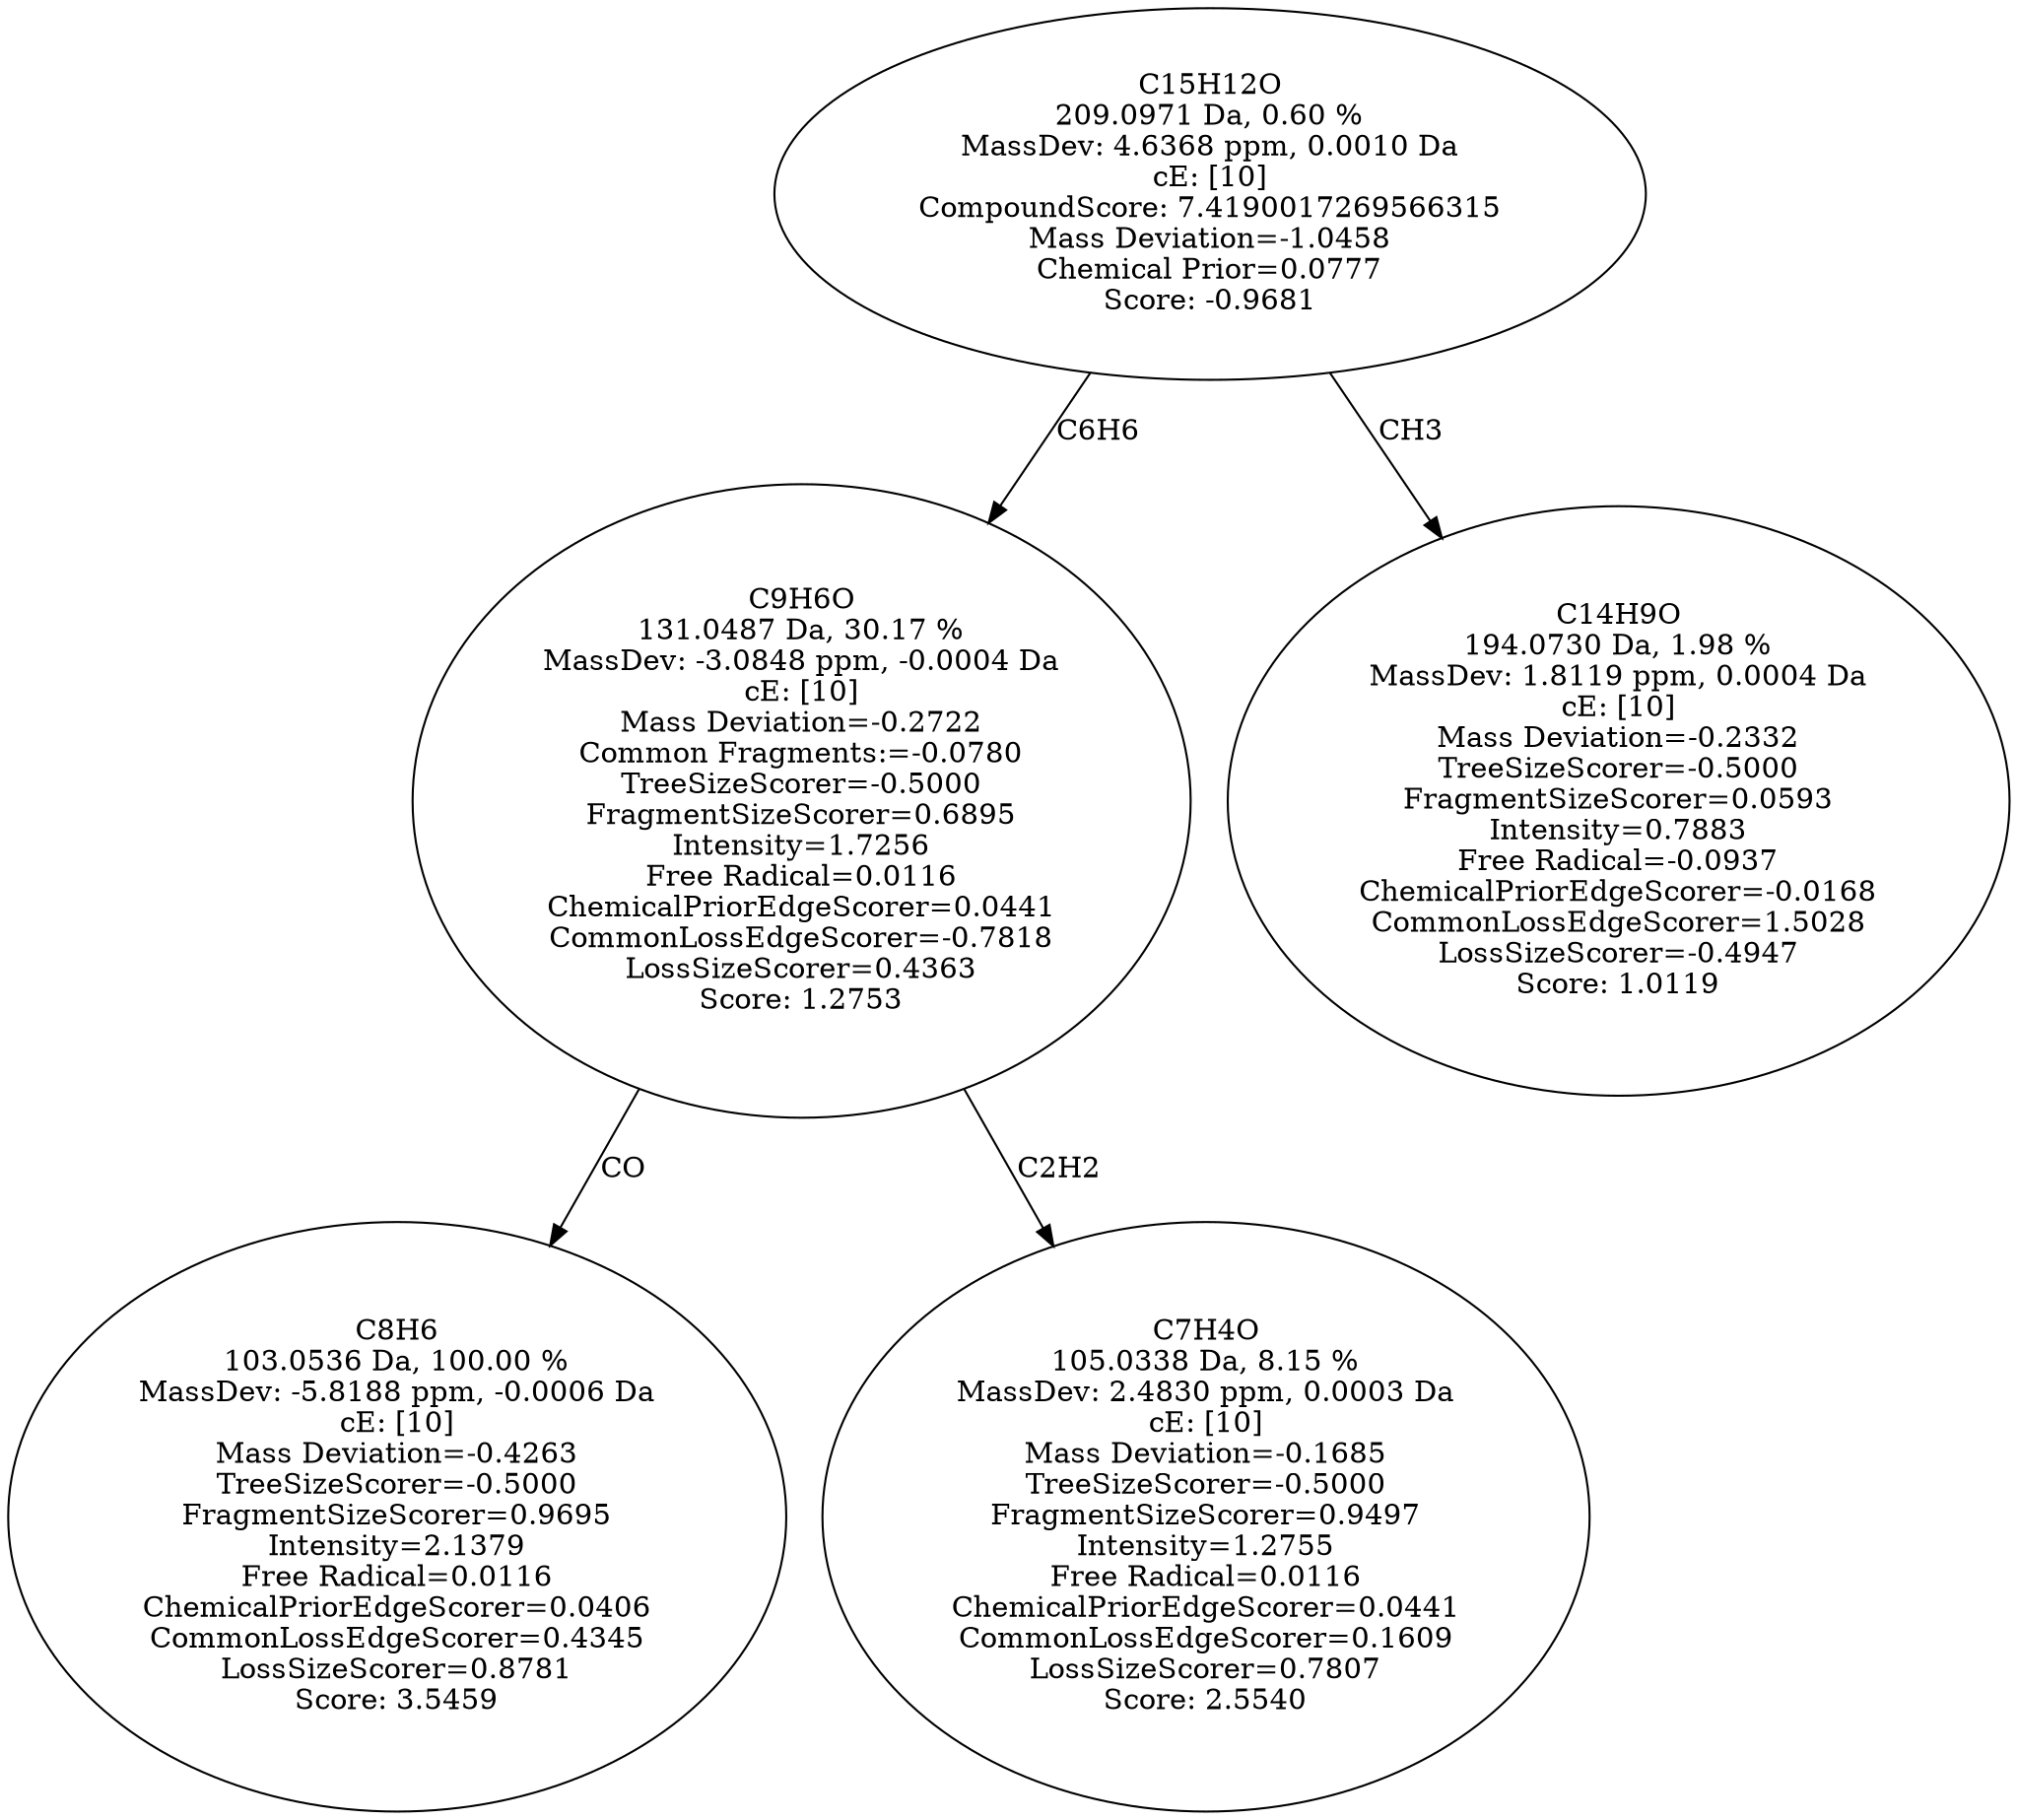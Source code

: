 strict digraph {
v1 [label="C8H6\n103.0536 Da, 100.00 %\nMassDev: -5.8188 ppm, -0.0006 Da\ncE: [10]\nMass Deviation=-0.4263\nTreeSizeScorer=-0.5000\nFragmentSizeScorer=0.9695\nIntensity=2.1379\nFree Radical=0.0116\nChemicalPriorEdgeScorer=0.0406\nCommonLossEdgeScorer=0.4345\nLossSizeScorer=0.8781\nScore: 3.5459"];
v2 [label="C7H4O\n105.0338 Da, 8.15 %\nMassDev: 2.4830 ppm, 0.0003 Da\ncE: [10]\nMass Deviation=-0.1685\nTreeSizeScorer=-0.5000\nFragmentSizeScorer=0.9497\nIntensity=1.2755\nFree Radical=0.0116\nChemicalPriorEdgeScorer=0.0441\nCommonLossEdgeScorer=0.1609\nLossSizeScorer=0.7807\nScore: 2.5540"];
v3 [label="C9H6O\n131.0487 Da, 30.17 %\nMassDev: -3.0848 ppm, -0.0004 Da\ncE: [10]\nMass Deviation=-0.2722\nCommon Fragments:=-0.0780\nTreeSizeScorer=-0.5000\nFragmentSizeScorer=0.6895\nIntensity=1.7256\nFree Radical=0.0116\nChemicalPriorEdgeScorer=0.0441\nCommonLossEdgeScorer=-0.7818\nLossSizeScorer=0.4363\nScore: 1.2753"];
v4 [label="C14H9O\n194.0730 Da, 1.98 %\nMassDev: 1.8119 ppm, 0.0004 Da\ncE: [10]\nMass Deviation=-0.2332\nTreeSizeScorer=-0.5000\nFragmentSizeScorer=0.0593\nIntensity=0.7883\nFree Radical=-0.0937\nChemicalPriorEdgeScorer=-0.0168\nCommonLossEdgeScorer=1.5028\nLossSizeScorer=-0.4947\nScore: 1.0119"];
v5 [label="C15H12O\n209.0971 Da, 0.60 %\nMassDev: 4.6368 ppm, 0.0010 Da\ncE: [10]\nCompoundScore: 7.4190017269566315\nMass Deviation=-1.0458\nChemical Prior=0.0777\nScore: -0.9681"];
v3 -> v1 [label="CO"];
v3 -> v2 [label="C2H2"];
v5 -> v3 [label="C6H6"];
v5 -> v4 [label="CH3"];
}